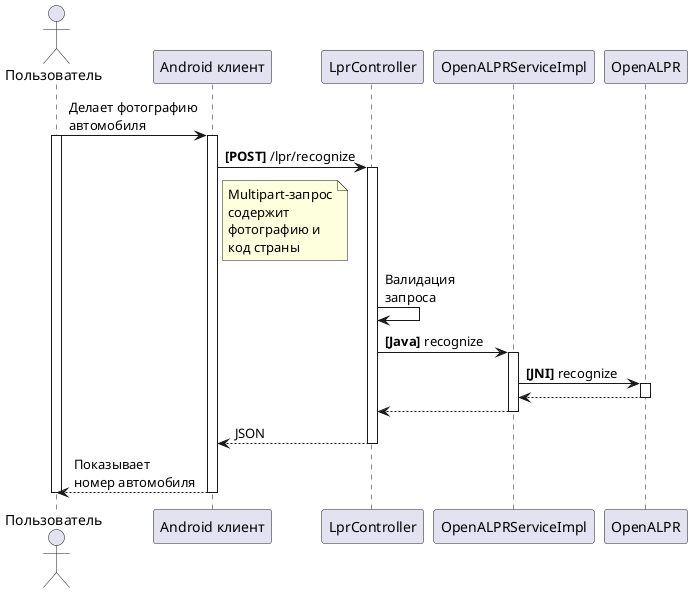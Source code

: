 @startuml

actor user as "Пользователь"

participant client as "Android клиент"
participant controller as "LprController"
participant service as "OpenALPRServiceImpl"
participant openalpr as "OpenALPR"

user -> client: Делает фотографию\nавтомобиля
activate user
activate client
client -> controller: **[POST]** /lpr/recognize
note right of client
Multipart-запрос
содержит
фотографию и
код страны
end note
activate controller
controller -> controller: Валидация\nзапроса
controller -> service: **[Java]** recognize
activate service
service -> openalpr: **[JNI]** recognize
activate openalpr
openalpr --> service
deactivate openalpr
service --> controller
deactivate service
controller --> client: JSON
deactivate controller
client --> user: Показывает\nномер автомобиля
deactivate client
deactivate user

@enduml